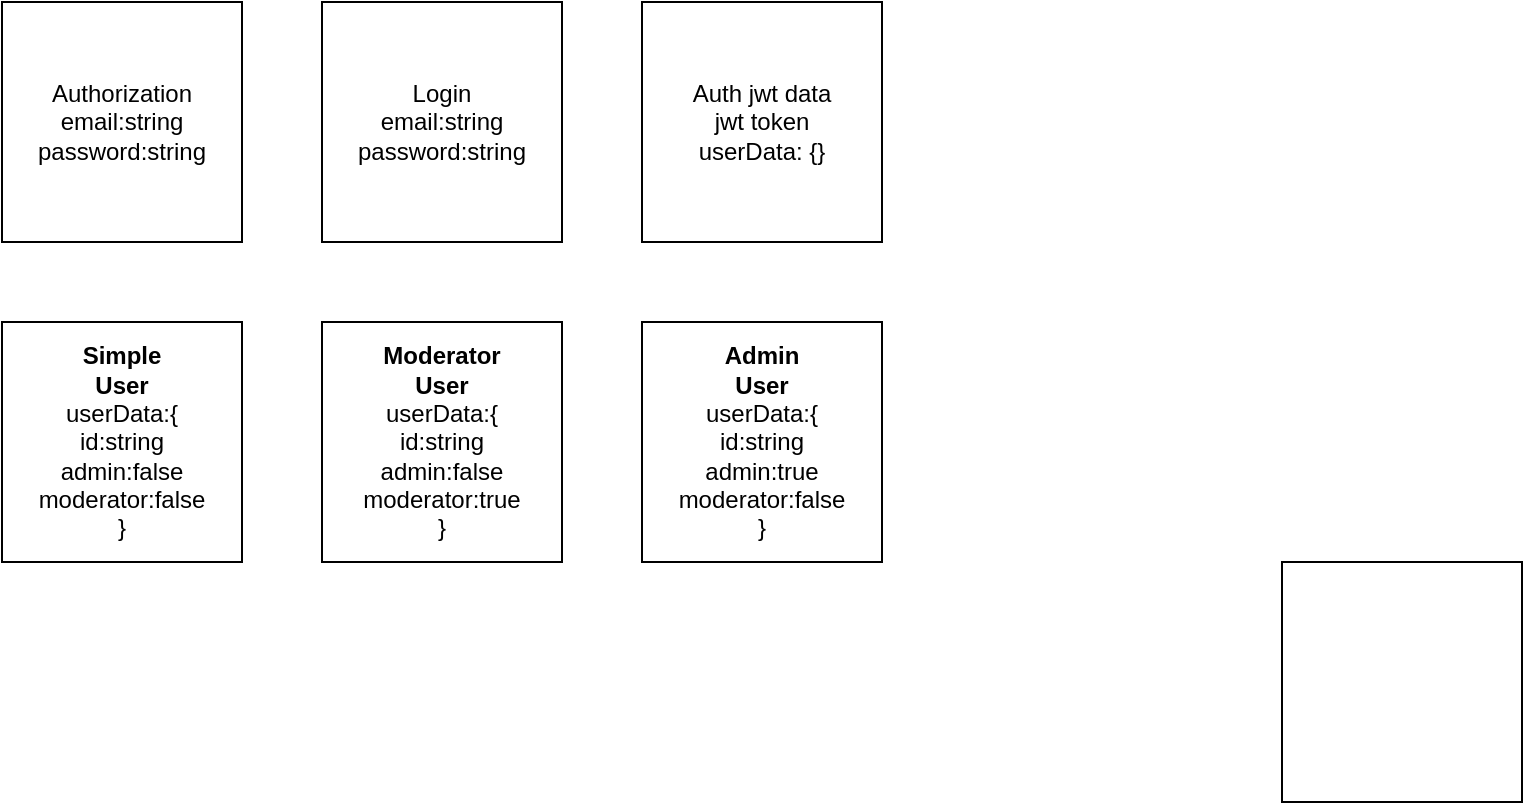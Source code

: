 <mxfile version="21.6.2" type="github">
  <diagram id="C5RBs43oDa-KdzZeNtuy" name="Page-1">
    <mxGraphModel dx="1434" dy="788" grid="1" gridSize="10" guides="1" tooltips="1" connect="1" arrows="1" fold="1" page="1" pageScale="1" pageWidth="827" pageHeight="1169" math="0" shadow="0">
      <root>
        <mxCell id="WIyWlLk6GJQsqaUBKTNV-0" />
        <mxCell id="WIyWlLk6GJQsqaUBKTNV-1" parent="WIyWlLk6GJQsqaUBKTNV-0" />
        <mxCell id="oEzOJamyJBqlvtKKESgJ-0" value="Authorization&lt;br&gt;email:string&lt;br&gt;password:string" style="whiteSpace=wrap;html=1;aspect=fixed;" vertex="1" parent="WIyWlLk6GJQsqaUBKTNV-1">
          <mxGeometry x="40" y="40" width="120" height="120" as="geometry" />
        </mxCell>
        <mxCell id="oEzOJamyJBqlvtKKESgJ-1" value="Login&lt;br&gt;email:string&lt;br&gt;password:string" style="whiteSpace=wrap;html=1;aspect=fixed;" vertex="1" parent="WIyWlLk6GJQsqaUBKTNV-1">
          <mxGeometry x="200" y="40" width="120" height="120" as="geometry" />
        </mxCell>
        <mxCell id="oEzOJamyJBqlvtKKESgJ-2" value="Auth jwt data&lt;br&gt;jwt token&lt;br&gt;userData: {}" style="whiteSpace=wrap;html=1;aspect=fixed;" vertex="1" parent="WIyWlLk6GJQsqaUBKTNV-1">
          <mxGeometry x="360" y="40" width="120" height="120" as="geometry" />
        </mxCell>
        <mxCell id="oEzOJamyJBqlvtKKESgJ-3" value="&lt;b&gt;Admin&lt;/b&gt;&lt;br&gt;&lt;b&gt;User&lt;br&gt;&lt;/b&gt;userData:{&lt;br&gt;id:string&lt;br&gt;admin:true&lt;br&gt;moderator:false&lt;br&gt;}" style="whiteSpace=wrap;html=1;aspect=fixed;" vertex="1" parent="WIyWlLk6GJQsqaUBKTNV-1">
          <mxGeometry x="360" y="200" width="120" height="120" as="geometry" />
        </mxCell>
        <mxCell id="oEzOJamyJBqlvtKKESgJ-4" value="&lt;b&gt;Moderator&lt;br&gt;User&lt;/b&gt;&lt;br&gt;userData:{&lt;br&gt;id:string&lt;br&gt;admin:false&lt;br&gt;moderator:true&lt;br&gt;}" style="whiteSpace=wrap;html=1;aspect=fixed;" vertex="1" parent="WIyWlLk6GJQsqaUBKTNV-1">
          <mxGeometry x="200" y="200" width="120" height="120" as="geometry" />
        </mxCell>
        <mxCell id="oEzOJamyJBqlvtKKESgJ-5" value="&lt;b&gt;Simple&lt;br&gt;User&lt;/b&gt;&lt;br&gt;userData:{&lt;br&gt;id:string&lt;br&gt;admin:false&lt;br&gt;moderator:false&lt;br&gt;}" style="whiteSpace=wrap;html=1;aspect=fixed;" vertex="1" parent="WIyWlLk6GJQsqaUBKTNV-1">
          <mxGeometry x="40" y="200" width="120" height="120" as="geometry" />
        </mxCell>
        <mxCell id="oEzOJamyJBqlvtKKESgJ-6" value="" style="whiteSpace=wrap;html=1;aspect=fixed;" vertex="1" parent="WIyWlLk6GJQsqaUBKTNV-1">
          <mxGeometry x="680" y="320" width="120" height="120" as="geometry" />
        </mxCell>
      </root>
    </mxGraphModel>
  </diagram>
</mxfile>

